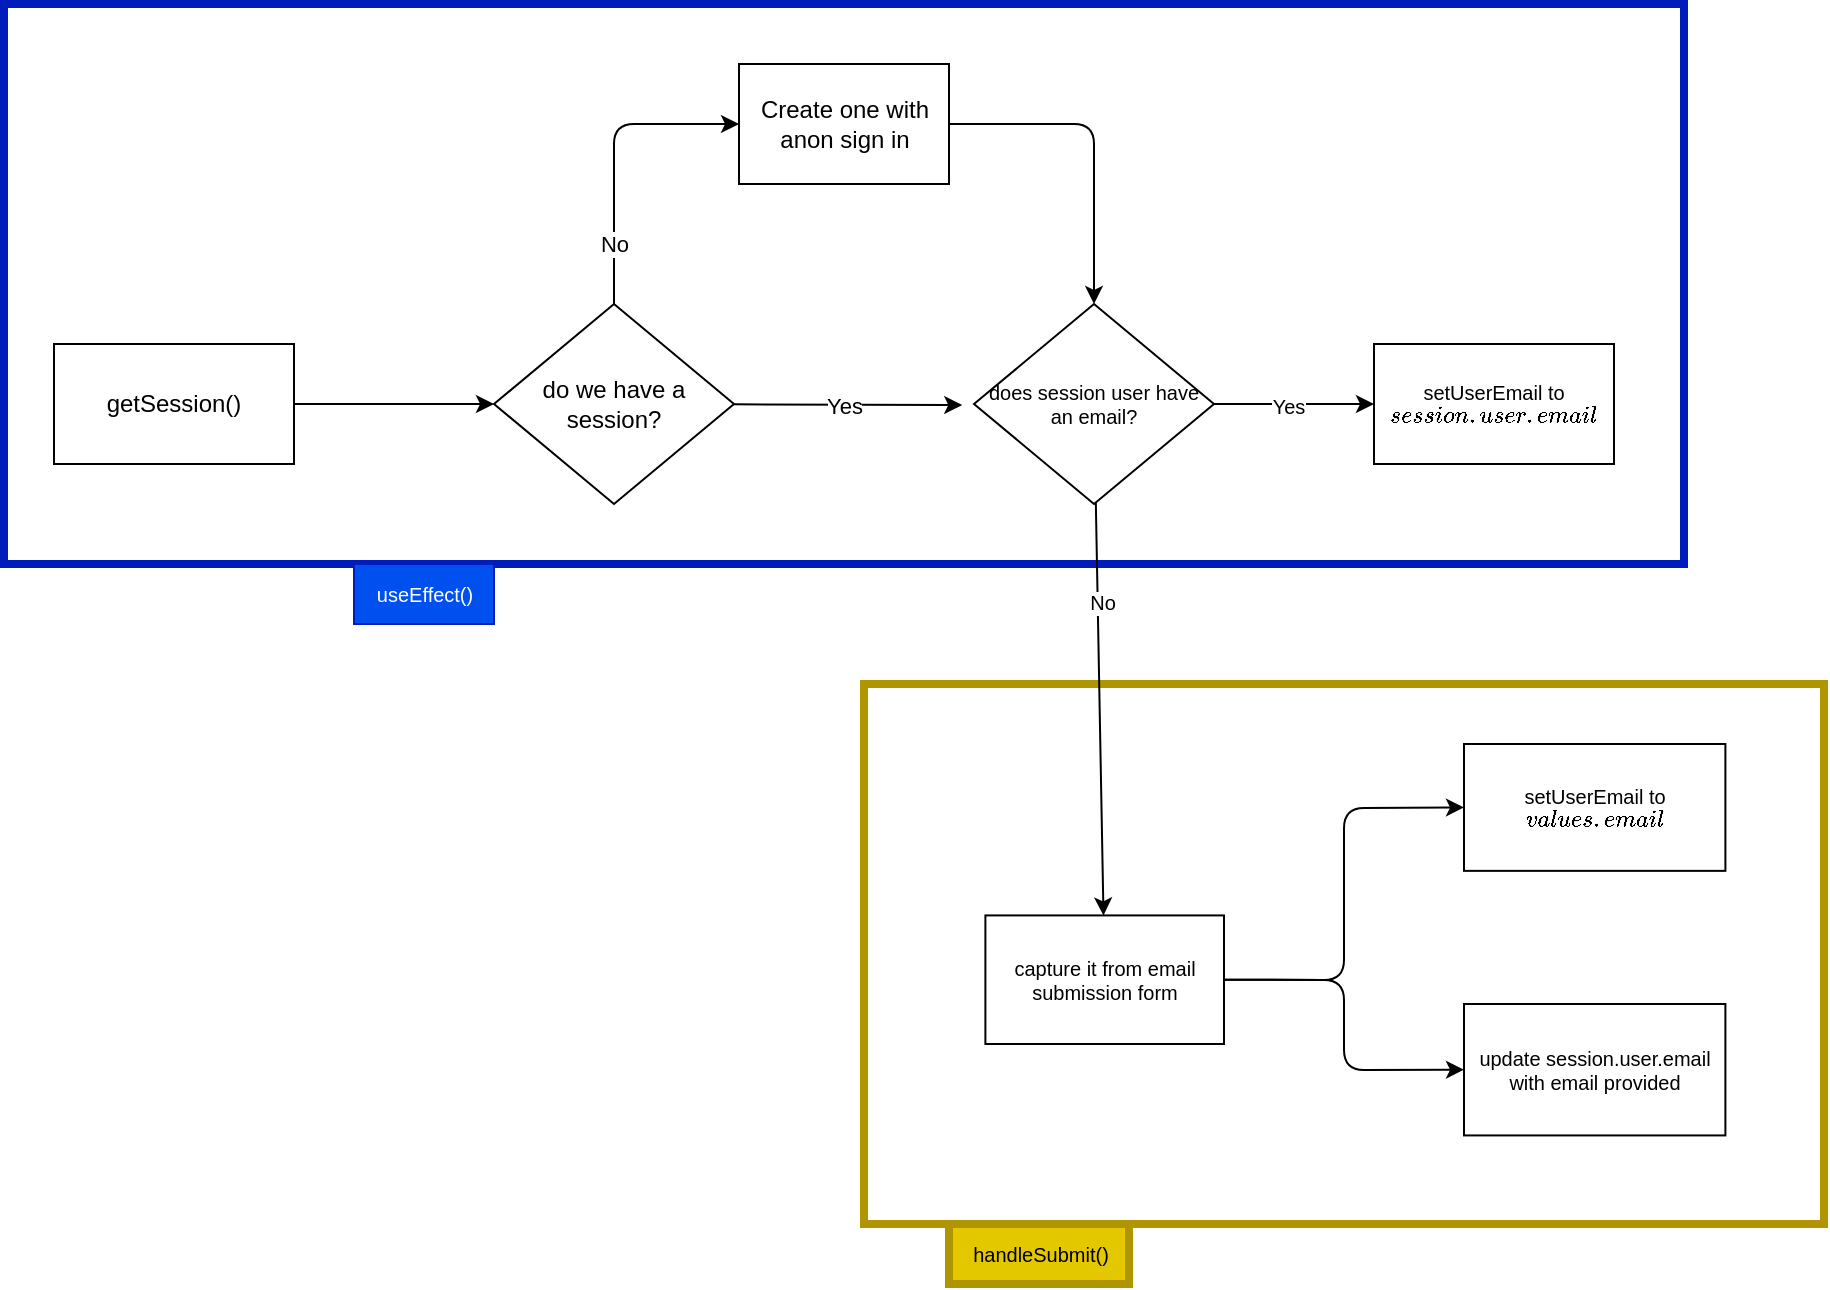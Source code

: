 <mxfile>
    <diagram id="39q_JyfL_Xs4od4PjMlx" name="Page-1">
        <mxGraphModel dx="1139" dy="926" grid="1" gridSize="10" guides="1" tooltips="1" connect="1" arrows="1" fold="1" page="1" pageScale="1" pageWidth="850" pageHeight="1100" math="0" shadow="0">
            <root>
                <mxCell id="0"/>
                <mxCell id="1" parent="0"/>
                <mxCell id="74" value="" style="rounded=0;whiteSpace=wrap;html=1;shadow=0;sketch=0;strokeWidth=4;fontSize=10;fillColor=none;fontColor=#000000;strokeColor=#B09500;" parent="1" vertex="1">
                    <mxGeometry x="440" y="530" width="480" height="270" as="geometry"/>
                </mxCell>
                <mxCell id="66" value="" style="rounded=0;whiteSpace=wrap;html=1;shadow=0;sketch=0;strokeWidth=4;fontSize=10;fillColor=none;fontColor=#ffffff;strokeColor=#001DBC;" parent="1" vertex="1">
                    <mxGeometry x="10" y="190" width="840" height="280" as="geometry"/>
                </mxCell>
                <mxCell id="46" value="" style="edgeStyle=none;html=1;" parent="1" source="44" target="45" edge="1">
                    <mxGeometry relative="1" as="geometry"/>
                </mxCell>
                <mxCell id="44" value="getSession()" style="rounded=0;whiteSpace=wrap;html=1;" parent="1" vertex="1">
                    <mxGeometry x="35" y="360" width="120" height="60" as="geometry"/>
                </mxCell>
                <mxCell id="48" value="" style="edgeStyle=none;html=1;entryX=-0.049;entryY=0.505;entryDx=0;entryDy=0;entryPerimeter=0;" parent="1" source="45" target="53" edge="1">
                    <mxGeometry relative="1" as="geometry">
                        <mxPoint x="455" y="390" as="targetPoint"/>
                    </mxGeometry>
                </mxCell>
                <mxCell id="51" value="Yes" style="edgeLabel;html=1;align=center;verticalAlign=middle;resizable=0;points=[];" parent="48" vertex="1" connectable="0">
                    <mxGeometry x="-0.378" y="1" relative="1" as="geometry">
                        <mxPoint x="19" y="1" as="offset"/>
                    </mxGeometry>
                </mxCell>
                <mxCell id="50" value="" style="edgeStyle=none;html=1;entryX=0;entryY=0.5;entryDx=0;entryDy=0;exitX=0.5;exitY=0;exitDx=0;exitDy=0;exitPerimeter=0;" parent="1" source="45" target="49" edge="1">
                    <mxGeometry relative="1" as="geometry">
                        <Array as="points">
                            <mxPoint x="315" y="250"/>
                        </Array>
                    </mxGeometry>
                </mxCell>
                <mxCell id="52" value="No" style="edgeLabel;html=1;align=center;verticalAlign=middle;resizable=0;points=[];" parent="50" vertex="1" connectable="0">
                    <mxGeometry x="-0.137" y="-2" relative="1" as="geometry">
                        <mxPoint x="-2" y="36" as="offset"/>
                    </mxGeometry>
                </mxCell>
                <mxCell id="45" value="do we have a session?" style="rhombus;whiteSpace=wrap;html=1;rounded=0;" parent="1" vertex="1">
                    <mxGeometry x="255" y="340" width="120" height="100" as="geometry"/>
                </mxCell>
                <mxCell id="62" style="edgeStyle=none;html=1;entryX=0.5;entryY=0;entryDx=0;entryDy=0;fontSize=10;exitX=1;exitY=0.5;exitDx=0;exitDy=0;" parent="1" source="49" target="53" edge="1">
                    <mxGeometry relative="1" as="geometry">
                        <Array as="points">
                            <mxPoint x="555" y="250"/>
                        </Array>
                    </mxGeometry>
                </mxCell>
                <mxCell id="49" value="Create one with anon sign in" style="whiteSpace=wrap;html=1;rounded=0;" parent="1" vertex="1">
                    <mxGeometry x="377.5" y="220" width="105" height="60" as="geometry"/>
                </mxCell>
                <mxCell id="55" value="" style="edgeStyle=none;html=1;fontSize=10;" parent="1" source="53" target="54" edge="1">
                    <mxGeometry relative="1" as="geometry"/>
                </mxCell>
                <mxCell id="59" value="Yes" style="edgeLabel;html=1;align=center;verticalAlign=middle;resizable=0;points=[];fontSize=10;" parent="55" vertex="1" connectable="0">
                    <mxGeometry x="-0.078" y="-1" relative="1" as="geometry">
                        <mxPoint as="offset"/>
                    </mxGeometry>
                </mxCell>
                <mxCell id="57" value="" style="edgeStyle=none;html=1;fontSize=10;" parent="1" source="53" target="56" edge="1">
                    <mxGeometry relative="1" as="geometry"/>
                </mxCell>
                <mxCell id="58" value="No" style="edgeLabel;html=1;align=center;verticalAlign=middle;resizable=0;points=[];fontSize=10;" parent="57" vertex="1" connectable="0">
                    <mxGeometry x="-0.227" relative="1" as="geometry">
                        <mxPoint x="1" y="-30" as="offset"/>
                    </mxGeometry>
                </mxCell>
                <mxCell id="53" value="does session user have an email?" style="rhombus;whiteSpace=wrap;html=1;fontSize=10;spacingTop=0;spacing=2;" parent="1" vertex="1">
                    <mxGeometry x="495" y="340" width="120" height="100" as="geometry"/>
                </mxCell>
                <mxCell id="54" value="setUserEmail to `session.user.email`" style="whiteSpace=wrap;html=1;fontSize=10;spacingTop=0;spacing=2;" parent="1" vertex="1">
                    <mxGeometry x="695" y="360" width="120" height="60" as="geometry"/>
                </mxCell>
                <mxCell id="64" value="handleSubmit()" style="text;html=1;align=center;verticalAlign=middle;resizable=0;points=[];autosize=1;strokeColor=#B09500;fillColor=#e3c800;fontSize=10;strokeWidth=4;fontColor=#000000;" parent="1" vertex="1">
                    <mxGeometry x="482.5" y="800" width="90" height="30" as="geometry"/>
                </mxCell>
                <mxCell id="67" value="useEffect()" style="text;html=1;align=center;verticalAlign=middle;resizable=0;points=[];autosize=1;strokeColor=#001DBC;fillColor=#0050ef;fontSize=10;fontColor=#ffffff;" parent="1" vertex="1">
                    <mxGeometry x="185" y="470" width="70" height="30" as="geometry"/>
                </mxCell>
                <mxCell id="68" value="update session.user.email with email provided" style="whiteSpace=wrap;html=1;fontSize=10;spacingTop=0;spacing=2;" parent="1" vertex="1">
                    <mxGeometry x="740" y="690" width="130.7" height="65.71" as="geometry"/>
                </mxCell>
                <mxCell id="72" style="edgeStyle=none;html=1;entryX=0;entryY=0.5;entryDx=0;entryDy=0;fontSize=10;exitX=1;exitY=0.5;exitDx=0;exitDy=0;" parent="1" source="56" target="60" edge="1">
                    <mxGeometry relative="1" as="geometry">
                        <Array as="points">
                            <mxPoint x="680" y="678"/>
                            <mxPoint x="680" y="592"/>
                        </Array>
                    </mxGeometry>
                </mxCell>
                <mxCell id="73" style="edgeStyle=none;html=1;entryX=0;entryY=0.5;entryDx=0;entryDy=0;fontSize=10;exitX=1;exitY=0.5;exitDx=0;exitDy=0;" parent="1" source="56" target="68" edge="1">
                    <mxGeometry relative="1" as="geometry">
                        <Array as="points">
                            <mxPoint x="680" y="678"/>
                            <mxPoint x="680" y="723"/>
                        </Array>
                    </mxGeometry>
                </mxCell>
                <mxCell id="56" value="capture it from email submission form" style="whiteSpace=wrap;html=1;fontSize=10;spacingTop=0;spacing=2;" parent="1" vertex="1">
                    <mxGeometry x="500.7" y="645.71" width="119.3" height="64.29" as="geometry"/>
                </mxCell>
                <mxCell id="60" value="setUserEmail to `values.email`" style="whiteSpace=wrap;html=1;fontSize=10;spacingTop=0;spacing=2;" parent="1" vertex="1">
                    <mxGeometry x="740" y="560" width="130.7" height="63.43" as="geometry"/>
                </mxCell>
            </root>
        </mxGraphModel>
    </diagram>
</mxfile>